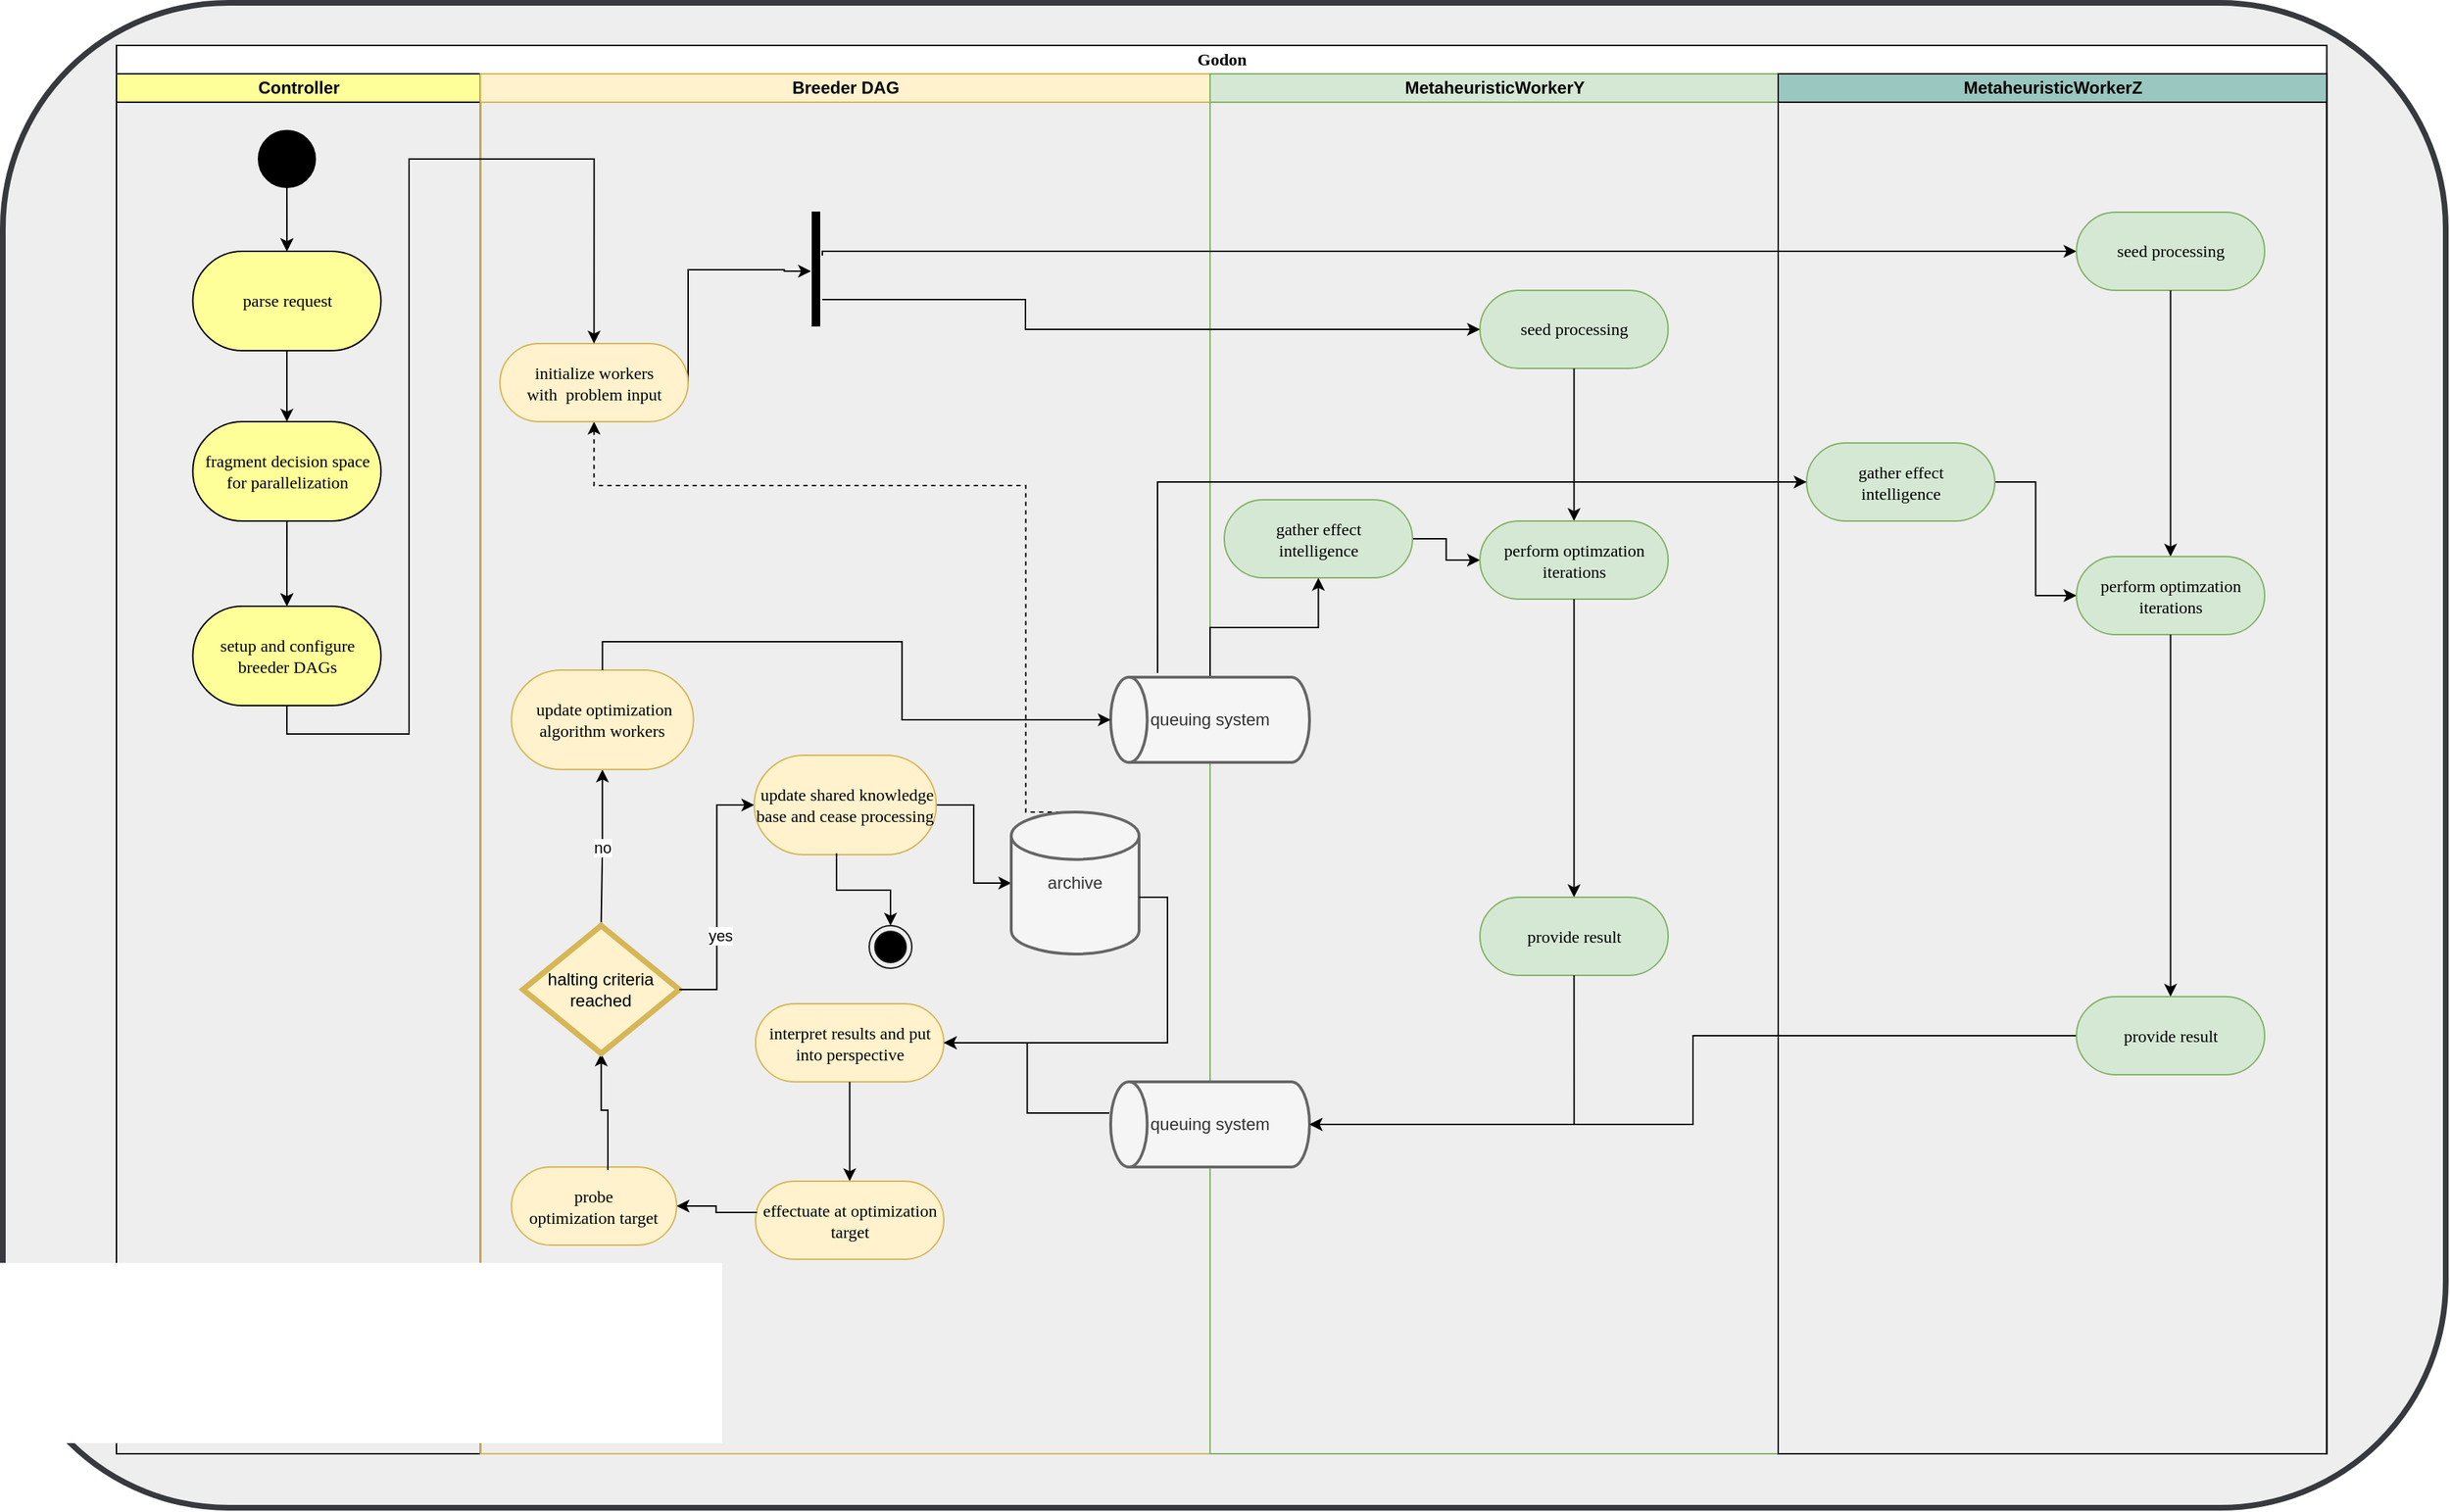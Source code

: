 <mxfile version="20.7.4" type="device"><diagram name="Page-1" id="0783ab3e-0a74-02c8-0abd-f7b4e66b4bec"><mxGraphModel dx="3110" dy="1182" grid="1" gridSize="10" guides="1" tooltips="1" connect="1" arrows="1" fold="1" page="1" pageScale="1" pageWidth="850" pageHeight="1100" background="none" math="0" shadow="0"><root><mxCell id="0"/><mxCell id="1" parent="0"/><mxCell id="Fz3PcLSglkdv4jhzw4O3-114" value="" style="rounded=1;whiteSpace=wrap;html=1;strokeColor=#36393d;strokeWidth=4;fillColor=#eeeeee;" vertex="1" parent="1"><mxGeometry x="-40" y="10" width="1720" height="1060" as="geometry"/></mxCell><mxCell id="1c1d494c118603dd-1" value="Godon" style="swimlane;html=1;childLayout=stackLayout;startSize=20;rounded=0;shadow=0;comic=0;labelBackgroundColor=none;strokeWidth=1;fontFamily=Verdana;fontSize=12;align=center;" parent="1" vertex="1"><mxGeometry x="40" y="40" width="1556.25" height="992" as="geometry"/></mxCell><mxCell id="1c1d494c118603dd-2" value="Controller" style="swimlane;html=1;startSize=20;fillColor=#FFFF99;" parent="1c1d494c118603dd-1" vertex="1"><mxGeometry y="20" width="256.25" height="972" as="geometry"/></mxCell><mxCell id="60571a20871a0731-4" value="" style="ellipse;whiteSpace=wrap;html=1;rounded=0;shadow=0;comic=0;labelBackgroundColor=none;strokeWidth=1;fillColor=#000000;fontFamily=Verdana;fontSize=12;align=center;" parent="1c1d494c118603dd-2" vertex="1"><mxGeometry x="100" y="40" width="40" height="40" as="geometry"/></mxCell><mxCell id="Fz3PcLSglkdv4jhzw4O3-41" value="" style="edgeStyle=orthogonalEdgeStyle;rounded=0;orthogonalLoop=1;jettySize=auto;html=1;startArrow=classic;startFill=1;endArrow=none;endFill=0;exitX=0.5;exitY=0;exitDx=0;exitDy=0;" edge="1" parent="1c1d494c118603dd-2" source="Fz3PcLSglkdv4jhzw4O3-35" target="60571a20871a0731-4"><mxGeometry relative="1" as="geometry"/></mxCell><mxCell id="Fz3PcLSglkdv4jhzw4O3-47" value="" style="edgeStyle=orthogonalEdgeStyle;rounded=0;orthogonalLoop=1;jettySize=auto;html=1;startArrow=classic;startFill=1;endArrow=none;endFill=0;" edge="1" parent="1c1d494c118603dd-2" source="Fz3PcLSglkdv4jhzw4O3-35" target="60571a20871a0731-4"><mxGeometry relative="1" as="geometry"/></mxCell><mxCell id="Fz3PcLSglkdv4jhzw4O3-35" value="parse request" style="rounded=1;whiteSpace=wrap;html=1;shadow=0;comic=0;labelBackgroundColor=none;strokeWidth=1;fontFamily=Verdana;fontSize=12;align=center;arcSize=50;fillColor=#FFFF99;" vertex="1" parent="1c1d494c118603dd-2"><mxGeometry x="53.75" y="125" width="132.5" height="70" as="geometry"/></mxCell><mxCell id="Fz3PcLSglkdv4jhzw4O3-50" value="" style="edgeStyle=orthogonalEdgeStyle;rounded=0;orthogonalLoop=1;jettySize=auto;html=1;startArrow=classic;startFill=1;endArrow=none;endFill=0;" edge="1" parent="1c1d494c118603dd-2" source="60571a20871a0731-8" target="Fz3PcLSglkdv4jhzw4O3-45"><mxGeometry relative="1" as="geometry"/></mxCell><mxCell id="60571a20871a0731-8" value="setup and configure breeder DAGs" style="rounded=1;whiteSpace=wrap;html=1;shadow=0;comic=0;labelBackgroundColor=none;strokeWidth=1;fontFamily=Verdana;fontSize=12;align=center;arcSize=50;fillColor=#FFFF99;" parent="1c1d494c118603dd-2" vertex="1"><mxGeometry x="53.75" y="375" width="132.5" height="70" as="geometry"/></mxCell><mxCell id="Fz3PcLSglkdv4jhzw4O3-45" value="&lt;div&gt;fragment decision space&lt;/div&gt;&lt;div&gt;for parallelization&lt;/div&gt;" style="rounded=1;whiteSpace=wrap;html=1;shadow=0;comic=0;labelBackgroundColor=none;strokeWidth=1;fontFamily=Verdana;fontSize=12;align=center;arcSize=50;fillColor=#FFFF99;" vertex="1" parent="1c1d494c118603dd-2"><mxGeometry x="53.75" y="245" width="132.5" height="70" as="geometry"/></mxCell><mxCell id="Fz3PcLSglkdv4jhzw4O3-48" value="" style="edgeStyle=orthogonalEdgeStyle;rounded=0;orthogonalLoop=1;jettySize=auto;html=1;startArrow=classic;startFill=1;endArrow=none;endFill=0;entryX=0.5;entryY=1;entryDx=0;entryDy=0;exitX=0.5;exitY=0;exitDx=0;exitDy=0;" edge="1" parent="1c1d494c118603dd-2" source="Fz3PcLSglkdv4jhzw4O3-45" target="Fz3PcLSglkdv4jhzw4O3-35"><mxGeometry relative="1" as="geometry"><mxPoint x="130.1" y="135" as="sourcePoint"/><mxPoint x="130" y="90" as="targetPoint"/></mxGeometry></mxCell><mxCell id="Fz3PcLSglkdv4jhzw4O3-49" value="" style="edgeStyle=orthogonalEdgeStyle;rounded=0;orthogonalLoop=1;jettySize=auto;html=1;startArrow=classic;startFill=1;endArrow=none;endFill=0;exitX=0.5;exitY=0;exitDx=0;exitDy=0;" edge="1" parent="1c1d494c118603dd-2" source="60571a20871a0731-8" target="Fz3PcLSglkdv4jhzw4O3-45"><mxGeometry relative="1" as="geometry"><mxPoint x="110" y="370" as="sourcePoint"/><mxPoint x="130" y="205" as="targetPoint"/></mxGeometry></mxCell><mxCell id="1c1d494c118603dd-3" value="Breeder DAG" style="swimlane;html=1;startSize=20;fillColor=#fff2cc;strokeColor=#d6b656;" parent="1c1d494c118603dd-1" vertex="1"><mxGeometry x="256.25" y="20" width="513.75" height="972" as="geometry"/></mxCell><mxCell id="Fz3PcLSglkdv4jhzw4O3-55" style="edgeStyle=orthogonalEdgeStyle;rounded=0;orthogonalLoop=1;jettySize=auto;html=1;entryX=1;entryY=0.5;entryDx=0;entryDy=0;startArrow=classic;startFill=1;endArrow=none;endFill=0;exitX=-0.2;exitY=0.519;exitDx=0;exitDy=0;exitPerimeter=0;" edge="1" parent="1c1d494c118603dd-3" source="Fz3PcLSglkdv4jhzw4O3-60" target="Fz3PcLSglkdv4jhzw4O3-29"><mxGeometry relative="1" as="geometry"><mxPoint x="213.75" y="150" as="sourcePoint"/><Array as="points"><mxPoint x="214" y="139"/><mxPoint x="214" y="138"/></Array></mxGeometry></mxCell><mxCell id="Fz3PcLSglkdv4jhzw4O3-113" style="edgeStyle=orthogonalEdgeStyle;rounded=0;orthogonalLoop=1;jettySize=auto;html=1;startArrow=classic;startFill=1;endArrow=none;endFill=0;dashed=1;entryX=0.5;entryY=0;entryDx=0;entryDy=0;entryPerimeter=0;" edge="1" parent="1c1d494c118603dd-3" source="Fz3PcLSglkdv4jhzw4O3-29" target="Fz3PcLSglkdv4jhzw4O3-84"><mxGeometry relative="1" as="geometry"><Array as="points"><mxPoint x="80" y="290"/><mxPoint x="384" y="290"/><mxPoint x="384" y="520"/></Array></mxGeometry></mxCell><mxCell id="Fz3PcLSglkdv4jhzw4O3-29" value="&lt;div&gt;initialize workers&lt;/div&gt;&lt;div&gt;with&amp;nbsp; problem input&lt;/div&gt;" style="rounded=1;whiteSpace=wrap;html=1;shadow=0;comic=0;labelBackgroundColor=none;strokeWidth=1;fontFamily=Verdana;fontSize=12;align=center;arcSize=50;fillColor=#fff2cc;strokeColor=#d6b656;" vertex="1" parent="1c1d494c118603dd-3"><mxGeometry x="13.75" y="190" width="132.5" height="55" as="geometry"/></mxCell><mxCell id="Fz3PcLSglkdv4jhzw4O3-60" value="" style="html=1;points=[];perimeter=orthogonalPerimeter;fillColor=strokeColor;" vertex="1" parent="1c1d494c118603dd-3"><mxGeometry x="233.75" y="97.5" width="5" height="80" as="geometry"/></mxCell><mxCell id="Fz3PcLSglkdv4jhzw4O3-75" value="interpret results and put into perspective" style="rounded=1;whiteSpace=wrap;html=1;shadow=0;comic=0;labelBackgroundColor=none;strokeWidth=1;fontFamily=Verdana;fontSize=12;align=center;arcSize=50;fillColor=#fff2cc;strokeColor=#d6b656;" vertex="1" parent="1c1d494c118603dd-3"><mxGeometry x="193.75" y="655" width="132.5" height="55" as="geometry"/></mxCell><mxCell id="Fz3PcLSglkdv4jhzw4O3-94" style="edgeStyle=orthogonalEdgeStyle;rounded=0;orthogonalLoop=1;jettySize=auto;html=1;entryX=0.5;entryY=1;entryDx=0;entryDy=0;startArrow=classic;startFill=1;endArrow=none;endFill=0;" edge="1" parent="1c1d494c118603dd-3" source="Fz3PcLSglkdv4jhzw4O3-93" target="Fz3PcLSglkdv4jhzw4O3-75"><mxGeometry relative="1" as="geometry"/></mxCell><mxCell id="Fz3PcLSglkdv4jhzw4O3-93" value="effectuate at optimization target" style="rounded=1;whiteSpace=wrap;html=1;shadow=0;comic=0;labelBackgroundColor=none;strokeWidth=1;fontFamily=Verdana;fontSize=12;align=center;arcSize=50;fillColor=#fff2cc;strokeColor=#d6b656;" vertex="1" parent="1c1d494c118603dd-3"><mxGeometry x="193.75" y="780" width="132.5" height="55" as="geometry"/></mxCell><mxCell id="Fz3PcLSglkdv4jhzw4O3-98" style="edgeStyle=orthogonalEdgeStyle;rounded=0;orthogonalLoop=1;jettySize=auto;html=1;entryX=0.008;entryY=0.4;entryDx=0;entryDy=0;entryPerimeter=0;startArrow=classic;startFill=1;endArrow=none;endFill=0;" edge="1" parent="1c1d494c118603dd-3" source="Fz3PcLSglkdv4jhzw4O3-97" target="Fz3PcLSglkdv4jhzw4O3-93"><mxGeometry relative="1" as="geometry"/></mxCell><mxCell id="Fz3PcLSglkdv4jhzw4O3-97" value="&lt;div&gt;probe&lt;/div&gt;&lt;div&gt;optimization target&lt;br&gt;&lt;/div&gt;" style="rounded=1;whiteSpace=wrap;html=1;shadow=0;comic=0;labelBackgroundColor=none;strokeWidth=1;fontFamily=Verdana;fontSize=12;align=center;arcSize=50;fillColor=#fff2cc;strokeColor=#d6b656;" vertex="1" parent="1c1d494c118603dd-3"><mxGeometry x="21.88" y="770" width="116.25" height="55" as="geometry"/></mxCell><mxCell id="Fz3PcLSglkdv4jhzw4O3-104" value="no" style="edgeStyle=orthogonalEdgeStyle;rounded=0;orthogonalLoop=1;jettySize=auto;html=1;entryX=0.5;entryY=0;entryDx=0;entryDy=0;entryPerimeter=0;startArrow=classic;startFill=1;endArrow=none;endFill=0;" edge="1" parent="1c1d494c118603dd-3" source="Fz3PcLSglkdv4jhzw4O3-99" target="Fz3PcLSglkdv4jhzw4O3-102"><mxGeometry relative="1" as="geometry"/></mxCell><mxCell id="Fz3PcLSglkdv4jhzw4O3-99" value="&amp;nbsp;update optimization algorithm workers" style="rounded=1;whiteSpace=wrap;html=1;shadow=0;comic=0;labelBackgroundColor=none;strokeWidth=1;fontFamily=Verdana;fontSize=12;align=center;arcSize=50;fillColor=#fff2cc;strokeColor=#d6b656;" vertex="1" parent="1c1d494c118603dd-3"><mxGeometry x="21.88" y="420" width="128.12" height="70" as="geometry"/></mxCell><mxCell id="Fz3PcLSglkdv4jhzw4O3-110" style="edgeStyle=orthogonalEdgeStyle;rounded=0;orthogonalLoop=1;jettySize=auto;html=1;entryX=1;entryY=0.5;entryDx=0;entryDy=0;startArrow=classic;startFill=1;endArrow=none;endFill=0;" edge="1" parent="1c1d494c118603dd-3" source="Fz3PcLSglkdv4jhzw4O3-84" target="Fz3PcLSglkdv4jhzw4O3-106"><mxGeometry relative="1" as="geometry"/></mxCell><mxCell id="Fz3PcLSglkdv4jhzw4O3-84" value="archive" style="strokeWidth=2;html=1;shape=mxgraph.flowchart.database;whiteSpace=wrap;fillColor=#f5f5f5;fontColor=#333333;strokeColor=#666666;" vertex="1" parent="1c1d494c118603dd-3"><mxGeometry x="373.75" y="520" width="90" height="100" as="geometry"/></mxCell><mxCell id="Fz3PcLSglkdv4jhzw4O3-96" style="edgeStyle=orthogonalEdgeStyle;rounded=0;orthogonalLoop=1;jettySize=auto;html=1;entryX=1;entryY=0.6;entryDx=0;entryDy=0;entryPerimeter=0;startArrow=classic;startFill=1;endArrow=none;endFill=0;" edge="1" parent="1c1d494c118603dd-3" source="Fz3PcLSglkdv4jhzw4O3-75" target="Fz3PcLSglkdv4jhzw4O3-84"><mxGeometry relative="1" as="geometry"/></mxCell><mxCell id="Fz3PcLSglkdv4jhzw4O3-103" style="edgeStyle=orthogonalEdgeStyle;rounded=0;orthogonalLoop=1;jettySize=auto;html=1;entryX=0.584;entryY=0.036;entryDx=0;entryDy=0;entryPerimeter=0;startArrow=classic;startFill=1;endArrow=none;endFill=0;" edge="1" parent="1c1d494c118603dd-3" source="Fz3PcLSglkdv4jhzw4O3-102" target="Fz3PcLSglkdv4jhzw4O3-97"><mxGeometry relative="1" as="geometry"/></mxCell><mxCell id="Fz3PcLSglkdv4jhzw4O3-102" value="halting criteria reached" style="strokeWidth=4;html=1;shape=mxgraph.flowchart.decision;whiteSpace=wrap;fillColor=#fff2cc;strokeColor=#d6b656;" vertex="1" parent="1c1d494c118603dd-3"><mxGeometry x="30" y="600" width="110" height="90" as="geometry"/></mxCell><mxCell id="Fz3PcLSglkdv4jhzw4O3-107" style="edgeStyle=orthogonalEdgeStyle;rounded=0;orthogonalLoop=1;jettySize=auto;html=1;entryX=1;entryY=0.5;entryDx=0;entryDy=0;entryPerimeter=0;startArrow=classic;startFill=1;endArrow=none;endFill=0;" edge="1" parent="1c1d494c118603dd-3" source="Fz3PcLSglkdv4jhzw4O3-106" target="Fz3PcLSglkdv4jhzw4O3-102"><mxGeometry relative="1" as="geometry"/></mxCell><mxCell id="Fz3PcLSglkdv4jhzw4O3-108" value="yes" style="edgeLabel;html=1;align=center;verticalAlign=middle;resizable=0;points=[];" vertex="1" connectable="0" parent="Fz3PcLSglkdv4jhzw4O3-107"><mxGeometry x="0.298" y="2" relative="1" as="geometry"><mxPoint as="offset"/></mxGeometry></mxCell><mxCell id="Fz3PcLSglkdv4jhzw4O3-106" value="&amp;nbsp;update shared knowledge base and cease processing" style="rounded=1;whiteSpace=wrap;html=1;shadow=0;comic=0;labelBackgroundColor=none;strokeWidth=1;fontFamily=Verdana;fontSize=12;align=center;arcSize=50;fillColor=#fff2cc;strokeColor=#d6b656;" vertex="1" parent="1c1d494c118603dd-3"><mxGeometry x="192.81" y="480" width="128.12" height="70" as="geometry"/></mxCell><mxCell id="Fz3PcLSglkdv4jhzw4O3-112" style="edgeStyle=orthogonalEdgeStyle;rounded=0;orthogonalLoop=1;jettySize=auto;html=1;entryX=0.452;entryY=0.986;entryDx=0;entryDy=0;entryPerimeter=0;startArrow=classic;startFill=1;endArrow=none;endFill=0;" edge="1" parent="1c1d494c118603dd-3" source="Fz3PcLSglkdv4jhzw4O3-111" target="Fz3PcLSglkdv4jhzw4O3-106"><mxGeometry relative="1" as="geometry"/></mxCell><mxCell id="Fz3PcLSglkdv4jhzw4O3-111" value="" style="ellipse;html=1;shape=endState;fillColor=#000000;strokeColor=#1A1A1A;" vertex="1" parent="1c1d494c118603dd-3"><mxGeometry x="273.75" y="600" width="30" height="30" as="geometry"/></mxCell><mxCell id="Fz3PcLSglkdv4jhzw4O3-31" value="MetaheuristicWorkerY" style="swimlane;html=1;startSize=20;fillColor=#d5e8d4;strokeColor=#82b366;" vertex="1" parent="1c1d494c118603dd-1"><mxGeometry x="770" y="20" width="400" height="972" as="geometry"/></mxCell><mxCell id="Fz3PcLSglkdv4jhzw4O3-67" value="seed processing" style="rounded=1;whiteSpace=wrap;html=1;shadow=0;comic=0;labelBackgroundColor=none;strokeWidth=1;fontFamily=Verdana;fontSize=12;align=center;arcSize=50;fillColor=#d5e8d4;strokeColor=#82b366;" vertex="1" parent="Fz3PcLSglkdv4jhzw4O3-31"><mxGeometry x="190" y="152.5" width="132.5" height="55" as="geometry"/></mxCell><mxCell id="Fz3PcLSglkdv4jhzw4O3-71" style="edgeStyle=orthogonalEdgeStyle;rounded=0;orthogonalLoop=1;jettySize=auto;html=1;entryX=0.5;entryY=1;entryDx=0;entryDy=0;startArrow=classic;startFill=1;endArrow=none;endFill=0;" edge="1" parent="Fz3PcLSglkdv4jhzw4O3-31" source="Fz3PcLSglkdv4jhzw4O3-70" target="Fz3PcLSglkdv4jhzw4O3-67"><mxGeometry relative="1" as="geometry"/></mxCell><mxCell id="Fz3PcLSglkdv4jhzw4O3-89" style="edgeStyle=orthogonalEdgeStyle;rounded=0;orthogonalLoop=1;jettySize=auto;html=1;entryX=1;entryY=0.5;entryDx=0;entryDy=0;startArrow=classic;startFill=1;endArrow=none;endFill=0;" edge="1" parent="Fz3PcLSglkdv4jhzw4O3-31" source="Fz3PcLSglkdv4jhzw4O3-70" target="Fz3PcLSglkdv4jhzw4O3-87"><mxGeometry relative="1" as="geometry"/></mxCell><mxCell id="Fz3PcLSglkdv4jhzw4O3-70" value="&lt;div&gt;perform optimzation iterations&lt;/div&gt;" style="rounded=1;whiteSpace=wrap;html=1;shadow=0;comic=0;labelBackgroundColor=none;strokeWidth=1;fontFamily=Verdana;fontSize=12;align=center;arcSize=50;fillColor=#d5e8d4;strokeColor=#82b366;" vertex="1" parent="Fz3PcLSglkdv4jhzw4O3-31"><mxGeometry x="190" y="315" width="132.5" height="55" as="geometry"/></mxCell><mxCell id="Fz3PcLSglkdv4jhzw4O3-74" style="edgeStyle=orthogonalEdgeStyle;rounded=0;orthogonalLoop=1;jettySize=auto;html=1;startArrow=classic;startFill=1;endArrow=none;endFill=0;" edge="1" parent="Fz3PcLSglkdv4jhzw4O3-31" source="Fz3PcLSglkdv4jhzw4O3-73" target="Fz3PcLSglkdv4jhzw4O3-70"><mxGeometry relative="1" as="geometry"/></mxCell><mxCell id="Fz3PcLSglkdv4jhzw4O3-73" value="provide result" style="rounded=1;whiteSpace=wrap;html=1;shadow=0;comic=0;labelBackgroundColor=none;strokeWidth=1;fontFamily=Verdana;fontSize=12;align=center;arcSize=50;fillColor=#d5e8d4;strokeColor=#82b366;" vertex="1" parent="Fz3PcLSglkdv4jhzw4O3-31"><mxGeometry x="190" y="580" width="132.5" height="55" as="geometry"/></mxCell><mxCell id="Fz3PcLSglkdv4jhzw4O3-81" value="queuing system" style="strokeWidth=2;html=1;shape=mxgraph.flowchart.direct_data;whiteSpace=wrap;fillColor=#f5f5f5;direction=west;fontColor=#333333;strokeColor=#666666;" vertex="1" parent="Fz3PcLSglkdv4jhzw4O3-31"><mxGeometry x="-70" y="710" width="140" height="60" as="geometry"/></mxCell><mxCell id="Fz3PcLSglkdv4jhzw4O3-82" style="edgeStyle=orthogonalEdgeStyle;rounded=0;orthogonalLoop=1;jettySize=auto;html=1;entryX=0.5;entryY=1;entryDx=0;entryDy=0;startArrow=classic;startFill=1;endArrow=none;endFill=0;" edge="1" parent="Fz3PcLSglkdv4jhzw4O3-31" source="Fz3PcLSglkdv4jhzw4O3-81" target="Fz3PcLSglkdv4jhzw4O3-73"><mxGeometry relative="1" as="geometry"/></mxCell><mxCell id="Fz3PcLSglkdv4jhzw4O3-87" value="&lt;div&gt;gather effect &lt;br&gt;&lt;/div&gt;&lt;div&gt;intelligence&lt;/div&gt;" style="rounded=1;whiteSpace=wrap;html=1;shadow=0;comic=0;labelBackgroundColor=none;strokeWidth=1;fontFamily=Verdana;fontSize=12;align=center;arcSize=50;fillColor=#d5e8d4;strokeColor=#82b366;" vertex="1" parent="Fz3PcLSglkdv4jhzw4O3-31"><mxGeometry x="10" y="300" width="132.5" height="55" as="geometry"/></mxCell><mxCell id="Fz3PcLSglkdv4jhzw4O3-51" value="" style="edgeStyle=orthogonalEdgeStyle;rounded=0;orthogonalLoop=1;jettySize=auto;html=1;startArrow=classic;startFill=1;endArrow=none;endFill=0;entryX=0.5;entryY=1;entryDx=0;entryDy=0;exitX=0.5;exitY=0;exitDx=0;exitDy=0;" edge="1" parent="1c1d494c118603dd-1" source="Fz3PcLSglkdv4jhzw4O3-29" target="60571a20871a0731-8"><mxGeometry relative="1" as="geometry"><mxPoint x="130" y="405" as="sourcePoint"/><mxPoint x="130" y="345" as="targetPoint"/><Array as="points"><mxPoint x="336" y="80"/><mxPoint x="206" y="80"/><mxPoint x="206" y="485"/><mxPoint x="120" y="485"/></Array></mxGeometry></mxCell><mxCell id="Fz3PcLSglkdv4jhzw4O3-66" style="edgeStyle=orthogonalEdgeStyle;rounded=0;orthogonalLoop=1;jettySize=auto;html=1;entryX=1.4;entryY=0.381;entryDx=0;entryDy=0;entryPerimeter=0;startArrow=classic;startFill=1;endArrow=none;endFill=0;" edge="1" parent="1c1d494c118603dd-1" source="Fz3PcLSglkdv4jhzw4O3-63" target="Fz3PcLSglkdv4jhzw4O3-60"><mxGeometry relative="1" as="geometry"><Array as="points"><mxPoint x="497" y="145"/></Array></mxGeometry></mxCell><mxCell id="Fz3PcLSglkdv4jhzw4O3-62" style="edgeStyle=orthogonalEdgeStyle;rounded=0;orthogonalLoop=1;jettySize=auto;html=1;startArrow=classic;startFill=1;endArrow=none;endFill=0;entryX=1.4;entryY=0.769;entryDx=0;entryDy=0;entryPerimeter=0;exitX=0;exitY=0.5;exitDx=0;exitDy=0;" edge="1" parent="1c1d494c118603dd-1" source="Fz3PcLSglkdv4jhzw4O3-67" target="Fz3PcLSglkdv4jhzw4O3-60"><mxGeometry relative="1" as="geometry"><mxPoint x="500" y="180" as="targetPoint"/><mxPoint x="690" y="190" as="sourcePoint"/><Array as="points"><mxPoint x="640" y="200"/><mxPoint x="640" y="179"/></Array></mxGeometry></mxCell><mxCell id="Fz3PcLSglkdv4jhzw4O3-83" style="edgeStyle=orthogonalEdgeStyle;rounded=0;orthogonalLoop=1;jettySize=auto;html=1;startArrow=classic;startFill=1;endArrow=none;endFill=0;entryX=0;entryY=0.5;entryDx=0;entryDy=0;" edge="1" parent="1c1d494c118603dd-1" source="Fz3PcLSglkdv4jhzw4O3-81" target="Fz3PcLSglkdv4jhzw4O3-79"><mxGeometry relative="1" as="geometry"><mxPoint x="1120" y="650" as="targetPoint"/></mxGeometry></mxCell><mxCell id="Fz3PcLSglkdv4jhzw4O3-85" style="edgeStyle=orthogonalEdgeStyle;rounded=0;orthogonalLoop=1;jettySize=auto;html=1;entryX=1.007;entryY=0.633;entryDx=0;entryDy=0;entryPerimeter=0;startArrow=classic;startFill=1;endArrow=none;endFill=0;" edge="1" parent="1c1d494c118603dd-1" source="Fz3PcLSglkdv4jhzw4O3-75" target="Fz3PcLSglkdv4jhzw4O3-81"><mxGeometry relative="1" as="geometry"/></mxCell><mxCell id="Fz3PcLSglkdv4jhzw4O3-1" value="MetaheuristicWorkerZ" style="swimlane;html=1;startSize=20;fillColor=#9AC7BF;" vertex="1" parent="1c1d494c118603dd-1"><mxGeometry x="1170" y="20" width="386.25" height="972" as="geometry"/></mxCell><mxCell id="Fz3PcLSglkdv4jhzw4O3-63" value="seed processing" style="rounded=1;whiteSpace=wrap;html=1;shadow=0;comic=0;labelBackgroundColor=none;strokeWidth=1;fontFamily=Verdana;fontSize=12;align=center;arcSize=50;fillColor=#d5e8d4;strokeColor=#82b366;" vertex="1" parent="Fz3PcLSglkdv4jhzw4O3-1"><mxGeometry x="210" y="97.5" width="132.5" height="55" as="geometry"/></mxCell><mxCell id="Fz3PcLSglkdv4jhzw4O3-80" style="edgeStyle=orthogonalEdgeStyle;rounded=0;orthogonalLoop=1;jettySize=auto;html=1;entryX=0.5;entryY=1;entryDx=0;entryDy=0;startArrow=classic;startFill=1;endArrow=none;endFill=0;" edge="1" parent="Fz3PcLSglkdv4jhzw4O3-1" source="Fz3PcLSglkdv4jhzw4O3-77" target="Fz3PcLSglkdv4jhzw4O3-63"><mxGeometry relative="1" as="geometry"/></mxCell><mxCell id="Fz3PcLSglkdv4jhzw4O3-92" style="edgeStyle=orthogonalEdgeStyle;rounded=0;orthogonalLoop=1;jettySize=auto;html=1;entryX=1;entryY=0.5;entryDx=0;entryDy=0;startArrow=classic;startFill=1;endArrow=none;endFill=0;" edge="1" parent="Fz3PcLSglkdv4jhzw4O3-1" source="Fz3PcLSglkdv4jhzw4O3-77" target="Fz3PcLSglkdv4jhzw4O3-90"><mxGeometry relative="1" as="geometry"/></mxCell><mxCell id="Fz3PcLSglkdv4jhzw4O3-77" value="&lt;div&gt;perform optimzation iterations&lt;/div&gt;" style="rounded=1;whiteSpace=wrap;html=1;shadow=0;comic=0;labelBackgroundColor=none;strokeWidth=1;fontFamily=Verdana;fontSize=12;align=center;arcSize=50;fillColor=#d5e8d4;strokeColor=#82b366;" vertex="1" parent="Fz3PcLSglkdv4jhzw4O3-1"><mxGeometry x="210" y="340" width="132.5" height="55" as="geometry"/></mxCell><mxCell id="Fz3PcLSglkdv4jhzw4O3-78" style="edgeStyle=orthogonalEdgeStyle;rounded=0;orthogonalLoop=1;jettySize=auto;html=1;startArrow=classic;startFill=1;endArrow=none;endFill=0;" edge="1" parent="Fz3PcLSglkdv4jhzw4O3-1" source="Fz3PcLSglkdv4jhzw4O3-79" target="Fz3PcLSglkdv4jhzw4O3-77"><mxGeometry relative="1" as="geometry"/></mxCell><mxCell id="Fz3PcLSglkdv4jhzw4O3-79" value="provide result" style="rounded=1;whiteSpace=wrap;html=1;shadow=0;comic=0;labelBackgroundColor=none;strokeWidth=1;fontFamily=Verdana;fontSize=12;align=center;arcSize=50;fillColor=#d5e8d4;strokeColor=#82b366;" vertex="1" parent="Fz3PcLSglkdv4jhzw4O3-1"><mxGeometry x="210" y="650" width="132.5" height="55" as="geometry"/></mxCell><mxCell id="Fz3PcLSglkdv4jhzw4O3-90" value="&lt;div&gt;gather effect &lt;br&gt;&lt;/div&gt;&lt;div&gt;intelligence&lt;/div&gt;" style="rounded=1;whiteSpace=wrap;html=1;shadow=0;comic=0;labelBackgroundColor=none;strokeWidth=1;fontFamily=Verdana;fontSize=12;align=center;arcSize=50;fillColor=#d5e8d4;strokeColor=#82b366;" vertex="1" parent="Fz3PcLSglkdv4jhzw4O3-1"><mxGeometry x="20" y="260" width="132.5" height="55" as="geometry"/></mxCell><mxCell id="Fz3PcLSglkdv4jhzw4O3-88" style="edgeStyle=orthogonalEdgeStyle;rounded=0;orthogonalLoop=1;jettySize=auto;html=1;startArrow=classic;startFill=1;endArrow=none;endFill=0;" edge="1" parent="1" source="Fz3PcLSglkdv4jhzw4O3-87" target="Fz3PcLSglkdv4jhzw4O3-86"><mxGeometry relative="1" as="geometry"/></mxCell><mxCell id="Fz3PcLSglkdv4jhzw4O3-86" value="queuing system" style="strokeWidth=2;html=1;shape=mxgraph.flowchart.direct_data;whiteSpace=wrap;fillColor=#f5f5f5;direction=west;fontColor=#333333;strokeColor=#666666;" vertex="1" parent="1"><mxGeometry x="740" y="485" width="140" height="60" as="geometry"/></mxCell><mxCell id="Fz3PcLSglkdv4jhzw4O3-91" style="edgeStyle=orthogonalEdgeStyle;rounded=0;orthogonalLoop=1;jettySize=auto;html=1;entryX=0.764;entryY=1.05;entryDx=0;entryDy=0;entryPerimeter=0;startArrow=classic;startFill=1;endArrow=none;endFill=0;" edge="1" parent="1" source="Fz3PcLSglkdv4jhzw4O3-90" target="Fz3PcLSglkdv4jhzw4O3-86"><mxGeometry relative="1" as="geometry"/></mxCell><mxCell id="Fz3PcLSglkdv4jhzw4O3-101" style="edgeStyle=orthogonalEdgeStyle;rounded=0;orthogonalLoop=1;jettySize=auto;html=1;entryX=0.5;entryY=0;entryDx=0;entryDy=0;startArrow=classic;startFill=1;endArrow=none;endFill=0;" edge="1" parent="1" source="Fz3PcLSglkdv4jhzw4O3-86" target="Fz3PcLSglkdv4jhzw4O3-99"><mxGeometry relative="1" as="geometry"/></mxCell></root></mxGraphModel></diagram></mxfile>
